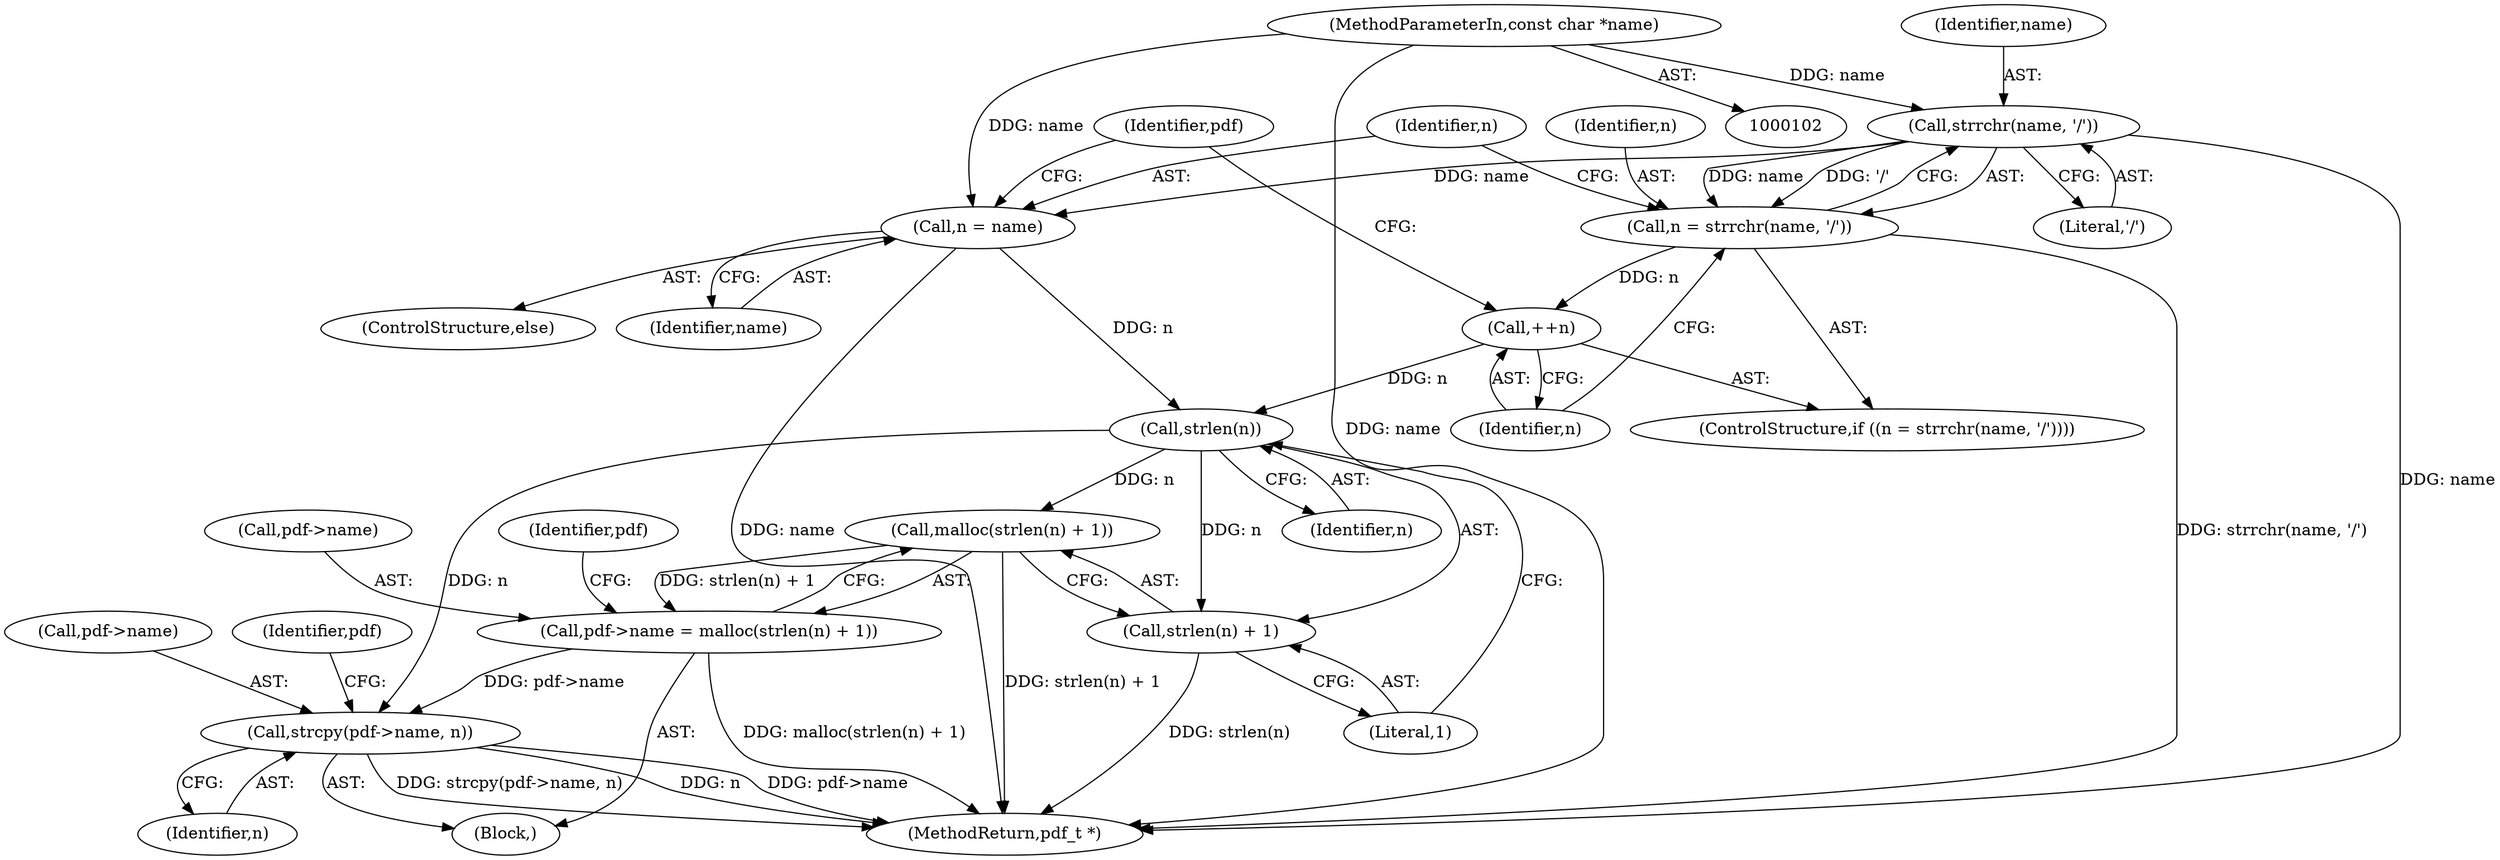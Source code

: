 digraph "1_pdfresurrect_0c4120fffa3dffe97b95c486a120eded82afe8a6_8@API" {
"1000119" [label="(Call,strrchr(name, '/'))"];
"1000103" [label="(MethodParameterIn,const char *name)"];
"1000117" [label="(Call,n = strrchr(name, '/'))"];
"1000122" [label="(Call,++n)"];
"1000134" [label="(Call,strlen(n))"];
"1000132" [label="(Call,malloc(strlen(n) + 1))"];
"1000128" [label="(Call,pdf->name = malloc(strlen(n) + 1))"];
"1000137" [label="(Call,strcpy(pdf->name, n))"];
"1000133" [label="(Call,strlen(n) + 1)"];
"1000125" [label="(Call,n = name)"];
"1000129" [label="(Call,pdf->name)"];
"1000125" [label="(Call,n = name)"];
"1000115" [label="(Block,)"];
"1000136" [label="(Literal,1)"];
"1000160" [label="(MethodReturn,pdf_t *)"];
"1000116" [label="(ControlStructure,if ((n = strrchr(name, '/'))))"];
"1000128" [label="(Call,pdf->name = malloc(strlen(n) + 1))"];
"1000119" [label="(Call,strrchr(name, '/'))"];
"1000134" [label="(Call,strlen(n))"];
"1000133" [label="(Call,strlen(n) + 1)"];
"1000126" [label="(Identifier,n)"];
"1000123" [label="(Identifier,n)"];
"1000141" [label="(Identifier,n)"];
"1000135" [label="(Identifier,n)"];
"1000117" [label="(Call,n = strrchr(name, '/'))"];
"1000121" [label="(Literal,'/')"];
"1000137" [label="(Call,strcpy(pdf->name, n))"];
"1000159" [label="(Identifier,pdf)"];
"1000120" [label="(Identifier,name)"];
"1000124" [label="(ControlStructure,else)"];
"1000139" [label="(Identifier,pdf)"];
"1000138" [label="(Call,pdf->name)"];
"1000103" [label="(MethodParameterIn,const char *name)"];
"1000122" [label="(Call,++n)"];
"1000118" [label="(Identifier,n)"];
"1000127" [label="(Identifier,name)"];
"1000130" [label="(Identifier,pdf)"];
"1000132" [label="(Call,malloc(strlen(n) + 1))"];
"1000119" -> "1000117"  [label="AST: "];
"1000119" -> "1000121"  [label="CFG: "];
"1000120" -> "1000119"  [label="AST: "];
"1000121" -> "1000119"  [label="AST: "];
"1000117" -> "1000119"  [label="CFG: "];
"1000119" -> "1000160"  [label="DDG: name"];
"1000119" -> "1000117"  [label="DDG: name"];
"1000119" -> "1000117"  [label="DDG: '/'"];
"1000103" -> "1000119"  [label="DDG: name"];
"1000119" -> "1000125"  [label="DDG: name"];
"1000103" -> "1000102"  [label="AST: "];
"1000103" -> "1000160"  [label="DDG: name"];
"1000103" -> "1000125"  [label="DDG: name"];
"1000117" -> "1000116"  [label="AST: "];
"1000118" -> "1000117"  [label="AST: "];
"1000123" -> "1000117"  [label="CFG: "];
"1000126" -> "1000117"  [label="CFG: "];
"1000117" -> "1000160"  [label="DDG: strrchr(name, '/')"];
"1000117" -> "1000122"  [label="DDG: n"];
"1000122" -> "1000116"  [label="AST: "];
"1000122" -> "1000123"  [label="CFG: "];
"1000123" -> "1000122"  [label="AST: "];
"1000130" -> "1000122"  [label="CFG: "];
"1000122" -> "1000134"  [label="DDG: n"];
"1000134" -> "1000133"  [label="AST: "];
"1000134" -> "1000135"  [label="CFG: "];
"1000135" -> "1000134"  [label="AST: "];
"1000136" -> "1000134"  [label="CFG: "];
"1000134" -> "1000132"  [label="DDG: n"];
"1000134" -> "1000133"  [label="DDG: n"];
"1000125" -> "1000134"  [label="DDG: n"];
"1000134" -> "1000137"  [label="DDG: n"];
"1000132" -> "1000128"  [label="AST: "];
"1000132" -> "1000133"  [label="CFG: "];
"1000133" -> "1000132"  [label="AST: "];
"1000128" -> "1000132"  [label="CFG: "];
"1000132" -> "1000160"  [label="DDG: strlen(n) + 1"];
"1000132" -> "1000128"  [label="DDG: strlen(n) + 1"];
"1000128" -> "1000115"  [label="AST: "];
"1000129" -> "1000128"  [label="AST: "];
"1000139" -> "1000128"  [label="CFG: "];
"1000128" -> "1000160"  [label="DDG: malloc(strlen(n) + 1)"];
"1000128" -> "1000137"  [label="DDG: pdf->name"];
"1000137" -> "1000115"  [label="AST: "];
"1000137" -> "1000141"  [label="CFG: "];
"1000138" -> "1000137"  [label="AST: "];
"1000141" -> "1000137"  [label="AST: "];
"1000159" -> "1000137"  [label="CFG: "];
"1000137" -> "1000160"  [label="DDG: n"];
"1000137" -> "1000160"  [label="DDG: pdf->name"];
"1000137" -> "1000160"  [label="DDG: strcpy(pdf->name, n)"];
"1000133" -> "1000136"  [label="CFG: "];
"1000136" -> "1000133"  [label="AST: "];
"1000133" -> "1000160"  [label="DDG: strlen(n)"];
"1000125" -> "1000124"  [label="AST: "];
"1000125" -> "1000127"  [label="CFG: "];
"1000126" -> "1000125"  [label="AST: "];
"1000127" -> "1000125"  [label="AST: "];
"1000130" -> "1000125"  [label="CFG: "];
"1000125" -> "1000160"  [label="DDG: name"];
}
